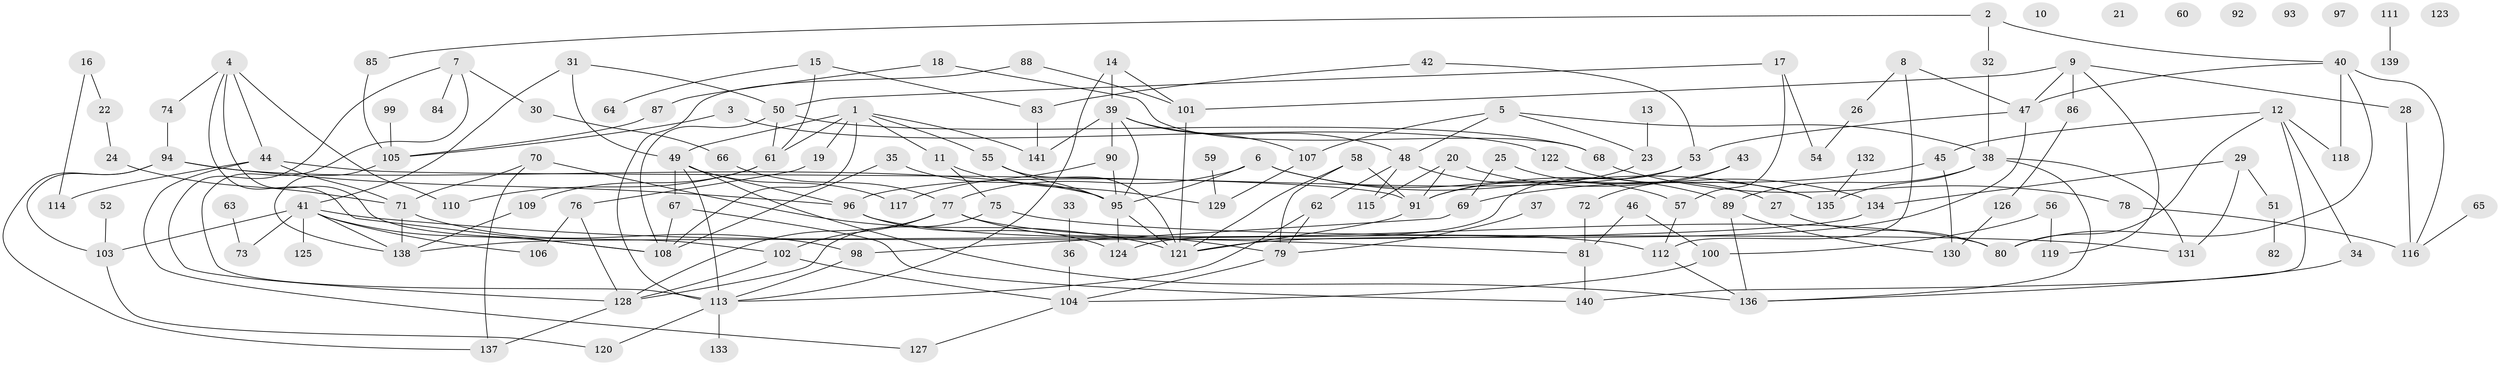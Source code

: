 // Generated by graph-tools (version 1.1) at 2025/49/03/09/25 03:49:09]
// undirected, 141 vertices, 210 edges
graph export_dot {
graph [start="1"]
  node [color=gray90,style=filled];
  1;
  2;
  3;
  4;
  5;
  6;
  7;
  8;
  9;
  10;
  11;
  12;
  13;
  14;
  15;
  16;
  17;
  18;
  19;
  20;
  21;
  22;
  23;
  24;
  25;
  26;
  27;
  28;
  29;
  30;
  31;
  32;
  33;
  34;
  35;
  36;
  37;
  38;
  39;
  40;
  41;
  42;
  43;
  44;
  45;
  46;
  47;
  48;
  49;
  50;
  51;
  52;
  53;
  54;
  55;
  56;
  57;
  58;
  59;
  60;
  61;
  62;
  63;
  64;
  65;
  66;
  67;
  68;
  69;
  70;
  71;
  72;
  73;
  74;
  75;
  76;
  77;
  78;
  79;
  80;
  81;
  82;
  83;
  84;
  85;
  86;
  87;
  88;
  89;
  90;
  91;
  92;
  93;
  94;
  95;
  96;
  97;
  98;
  99;
  100;
  101;
  102;
  103;
  104;
  105;
  106;
  107;
  108;
  109;
  110;
  111;
  112;
  113;
  114;
  115;
  116;
  117;
  118;
  119;
  120;
  121;
  122;
  123;
  124;
  125;
  126;
  127;
  128;
  129;
  130;
  131;
  132;
  133;
  134;
  135;
  136;
  137;
  138;
  139;
  140;
  141;
  1 -- 11;
  1 -- 19;
  1 -- 49;
  1 -- 55;
  1 -- 61;
  1 -- 108;
  1 -- 141;
  2 -- 32;
  2 -- 40;
  2 -- 85;
  3 -- 105;
  3 -- 122;
  4 -- 44;
  4 -- 74;
  4 -- 102;
  4 -- 108;
  4 -- 110;
  5 -- 23;
  5 -- 38;
  5 -- 48;
  5 -- 107;
  6 -- 77;
  6 -- 89;
  6 -- 95;
  6 -- 135;
  7 -- 30;
  7 -- 84;
  7 -- 113;
  7 -- 128;
  8 -- 26;
  8 -- 47;
  8 -- 112;
  9 -- 28;
  9 -- 47;
  9 -- 86;
  9 -- 101;
  9 -- 119;
  11 -- 75;
  11 -- 129;
  12 -- 34;
  12 -- 45;
  12 -- 80;
  12 -- 118;
  12 -- 140;
  13 -- 23;
  14 -- 39;
  14 -- 101;
  14 -- 113;
  15 -- 61;
  15 -- 64;
  15 -- 83;
  16 -- 22;
  16 -- 114;
  17 -- 50;
  17 -- 54;
  17 -- 57;
  18 -- 68;
  18 -- 87;
  19 -- 76;
  20 -- 91;
  20 -- 115;
  20 -- 134;
  22 -- 24;
  23 -- 91;
  24 -- 71;
  25 -- 27;
  25 -- 69;
  26 -- 54;
  27 -- 80;
  28 -- 116;
  29 -- 51;
  29 -- 131;
  29 -- 134;
  30 -- 66;
  31 -- 41;
  31 -- 49;
  31 -- 50;
  32 -- 38;
  33 -- 36;
  34 -- 136;
  35 -- 95;
  35 -- 108;
  36 -- 104;
  37 -- 79;
  38 -- 89;
  38 -- 131;
  38 -- 135;
  38 -- 136;
  39 -- 48;
  39 -- 90;
  39 -- 95;
  39 -- 107;
  39 -- 141;
  40 -- 47;
  40 -- 80;
  40 -- 116;
  40 -- 118;
  41 -- 73;
  41 -- 81;
  41 -- 103;
  41 -- 106;
  41 -- 108;
  41 -- 125;
  41 -- 138;
  42 -- 53;
  42 -- 83;
  43 -- 72;
  43 -- 91;
  44 -- 71;
  44 -- 91;
  44 -- 114;
  44 -- 127;
  45 -- 69;
  45 -- 130;
  46 -- 81;
  46 -- 100;
  47 -- 53;
  47 -- 121;
  48 -- 57;
  48 -- 62;
  48 -- 115;
  49 -- 67;
  49 -- 96;
  49 -- 113;
  49 -- 117;
  49 -- 136;
  50 -- 61;
  50 -- 68;
  50 -- 108;
  51 -- 82;
  52 -- 103;
  53 -- 96;
  53 -- 124;
  55 -- 95;
  55 -- 121;
  56 -- 100;
  56 -- 119;
  57 -- 112;
  58 -- 79;
  58 -- 91;
  58 -- 121;
  59 -- 129;
  61 -- 109;
  61 -- 110;
  62 -- 79;
  62 -- 113;
  63 -- 73;
  65 -- 116;
  66 -- 77;
  67 -- 108;
  67 -- 140;
  68 -- 78;
  69 -- 98;
  70 -- 71;
  70 -- 121;
  70 -- 137;
  71 -- 98;
  71 -- 138;
  72 -- 81;
  74 -- 94;
  75 -- 128;
  75 -- 131;
  76 -- 106;
  76 -- 128;
  77 -- 79;
  77 -- 80;
  77 -- 102;
  77 -- 128;
  78 -- 116;
  79 -- 104;
  81 -- 140;
  83 -- 141;
  85 -- 105;
  86 -- 126;
  87 -- 105;
  88 -- 101;
  88 -- 113;
  89 -- 130;
  89 -- 136;
  90 -- 95;
  90 -- 117;
  91 -- 121;
  94 -- 95;
  94 -- 96;
  94 -- 103;
  94 -- 137;
  95 -- 121;
  95 -- 124;
  96 -- 112;
  96 -- 124;
  98 -- 113;
  99 -- 105;
  100 -- 104;
  101 -- 121;
  102 -- 104;
  102 -- 128;
  103 -- 120;
  104 -- 127;
  105 -- 138;
  107 -- 129;
  109 -- 138;
  111 -- 139;
  112 -- 136;
  113 -- 120;
  113 -- 133;
  122 -- 135;
  126 -- 130;
  128 -- 137;
  132 -- 135;
  134 -- 138;
}
